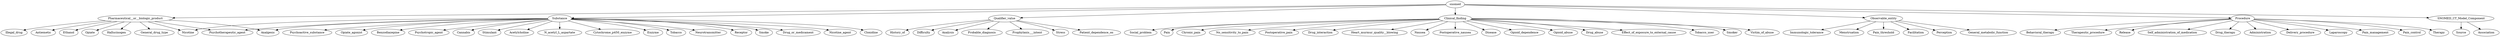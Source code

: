 digraph g {
snomed->Substance;
Substance->Drug_or_medicament;
Substance->Nicotine_agent;
Substance->Clonidine;
Substance->Psychoactive_substance;
Substance->Nicotine;
Substance->Opiate_agonist;
Substance->Benzodiazepine;
Substance->Psychotropic_agent;
Substance->Psychotherapeutic_agent;
Substance->Cannabis;
Substance->Stimulant;
Substance->Acetylcholine;
Substance->Analgesic;
Substance->N_acetyl_L_aspartate;
Substance->Cytochrome_p450_enzyme;
Substance->Enzyme;
Substance->Tobacco;
Substance->Neurotransmitter;
Substance->Receptor;
Substance->Smoke;
snomed->Pharmaceutical__or__biologic_product;
Pharmaceutical__or__biologic_product->Analgesic;
Pharmaceutical__or__biologic_product->Opiate;
Pharmaceutical__or__biologic_product->Hallucinogen;
Pharmaceutical__or__biologic_product->Psychotherapeutic_agent;
Pharmaceutical__or__biologic_product->General_drug_type;
Pharmaceutical__or__biologic_product->Illegal_drug;
Pharmaceutical__or__biologic_product->Nicotine;
Pharmaceutical__or__biologic_product->Antiemetic;
Pharmaceutical__or__biologic_product->Ethanol;
snomed->Qualifier_value;
Qualifier_value->Probable_diagnosis;
Qualifier_value->Prophylaxis___intent;
Qualifier_value->Stress;
Qualifier_value->Patient_dependence_on;
Qualifier_value->History_of;
Qualifier_value->Difficulty;
Qualifier_value->Analysis;
snomed->Clinical_finding;
Clinical_finding->Tobacco_user;
Clinical_finding->Smoker;
Clinical_finding->Victim_of_abuse;
Clinical_finding->Social_problem;
Clinical_finding->Pain;
Clinical_finding->Chronic_pain;
Clinical_finding->No_sensitivity_to_pain;
Clinical_finding->Postoperative_pain;
Clinical_finding->Drug_interaction;
Clinical_finding->Heart_murmur_quality__blowing;
Clinical_finding->Nausea;
Clinical_finding->Postoperative_nausea;
Clinical_finding->Disease;
Clinical_finding->Opioid_dependence;
Clinical_finding->Opioid_abuse;
Clinical_finding->Drug_abuse;
Clinical_finding->Effect_of_exposure_to_external_cause;
snomed->Observable_entity;
Observable_entity->Facilitation;
Observable_entity->Perception;
Observable_entity->General_metabolic_function;
Observable_entity->Immunologic_tolerance;
Observable_entity->Menstruation;
Observable_entity->Pain_threshold;
snomed->Procedure;
Procedure->Release;
Procedure->Self_administration_of_medication;
Procedure->Drug_therapy;
Procedure->Administration;
Procedure->Delivery_procedure;
Procedure->Laparoscopy;
Procedure->Pain_management;
Procedure->Pain_control;
Procedure->Therapy;
Procedure->Behavioral_therapy;
Procedure->Therapeutic_procedure;
snomed->SNOMED_CT_Model_Component;
SNOMED_CT_Model_Component->Association;
SNOMED_CT_Model_Component->Source;
}
